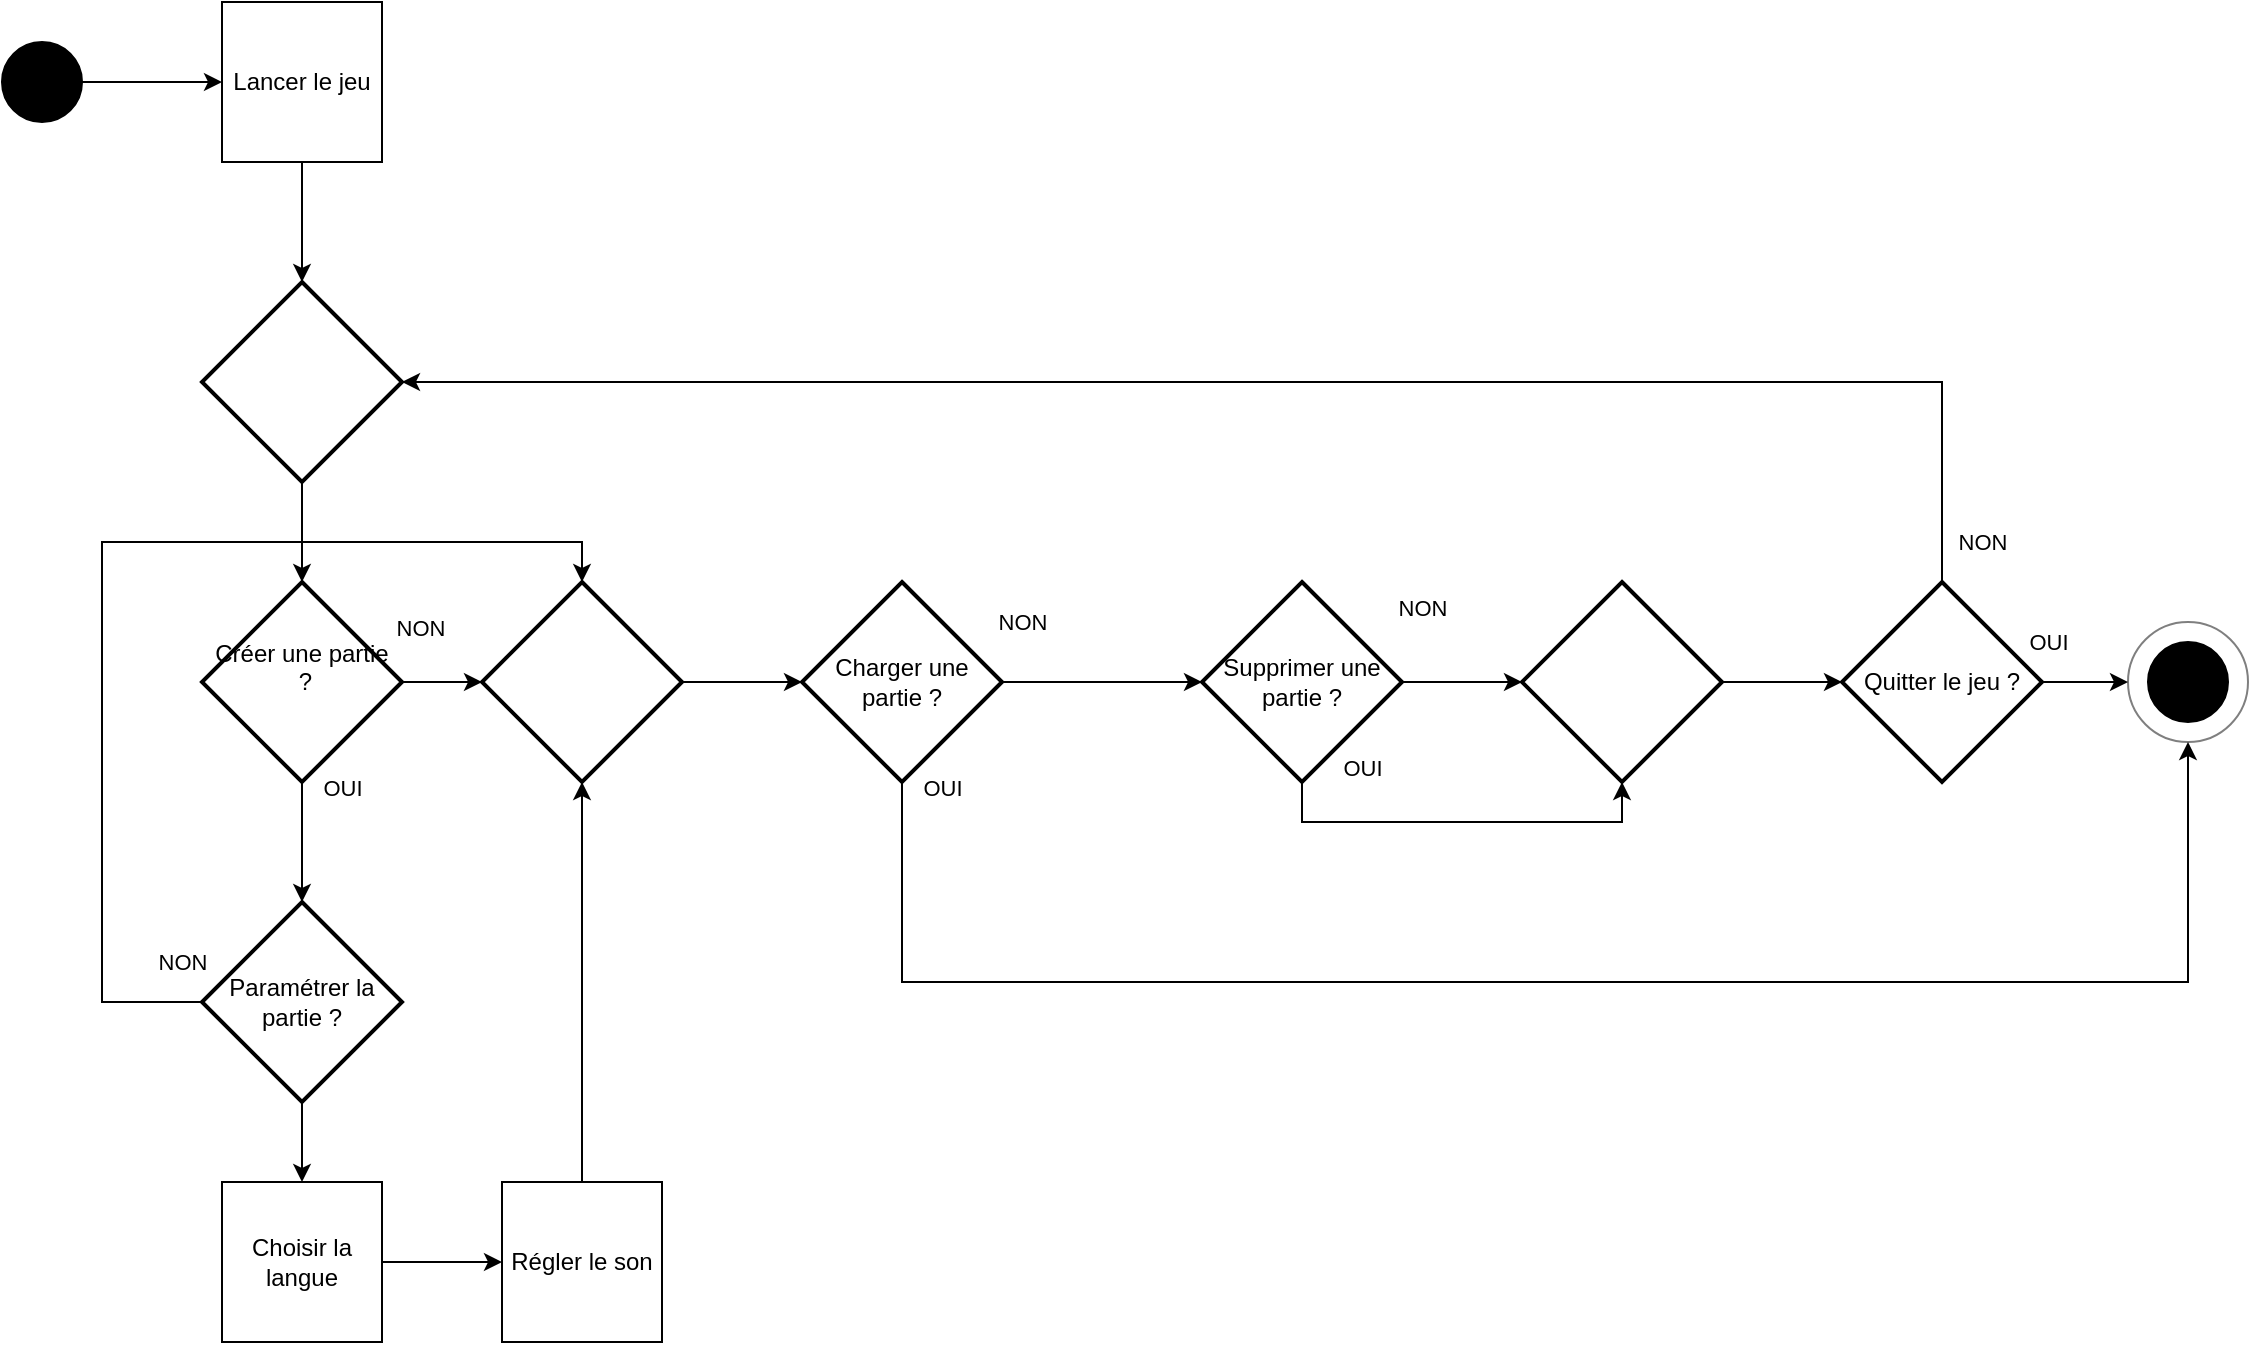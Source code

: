 <mxfile version="25.0.3">
  <diagram name="Page-1" id="DrpccX8yCWr1qNjOXeAT">
    <mxGraphModel dx="1400" dy="1876" grid="1" gridSize="10" guides="1" tooltips="1" connect="1" arrows="1" fold="1" page="1" pageScale="1" pageWidth="827" pageHeight="1169" math="0" shadow="0">
      <root>
        <mxCell id="0" />
        <mxCell id="1" parent="0" />
        <mxCell id="suShTrsIFutGuFCYmA1w-5" style="edgeStyle=orthogonalEdgeStyle;rounded=0;orthogonalLoop=1;jettySize=auto;html=1;" edge="1" parent="1" source="suShTrsIFutGuFCYmA1w-1" target="suShTrsIFutGuFCYmA1w-4">
          <mxGeometry relative="1" as="geometry" />
        </mxCell>
        <mxCell id="suShTrsIFutGuFCYmA1w-1" value="" style="ellipse;whiteSpace=wrap;html=1;aspect=fixed;fillColor=#000000;" vertex="1" parent="1">
          <mxGeometry x="40" y="-70" width="40" height="40" as="geometry" />
        </mxCell>
        <mxCell id="suShTrsIFutGuFCYmA1w-2" value="" style="ellipse;whiteSpace=wrap;html=1;aspect=fixed;fillColor=#000000;" vertex="1" parent="1">
          <mxGeometry x="1113" y="230" width="40" height="40" as="geometry" />
        </mxCell>
        <mxCell id="suShTrsIFutGuFCYmA1w-3" value="" style="ellipse;whiteSpace=wrap;html=1;aspect=fixed;strokeOpacity=50;fillOpacity=0;" vertex="1" parent="1">
          <mxGeometry x="1103" y="220" width="60" height="60" as="geometry" />
        </mxCell>
        <mxCell id="suShTrsIFutGuFCYmA1w-45" style="edgeStyle=orthogonalEdgeStyle;rounded=0;orthogonalLoop=1;jettySize=auto;html=1;" edge="1" parent="1" source="suShTrsIFutGuFCYmA1w-4" target="suShTrsIFutGuFCYmA1w-23">
          <mxGeometry relative="1" as="geometry" />
        </mxCell>
        <mxCell id="suShTrsIFutGuFCYmA1w-4" value="Lancer le jeu" style="whiteSpace=wrap;html=1;aspect=fixed;" vertex="1" parent="1">
          <mxGeometry x="150" y="-90" width="80" height="80" as="geometry" />
        </mxCell>
        <mxCell id="suShTrsIFutGuFCYmA1w-21" style="edgeStyle=orthogonalEdgeStyle;rounded=0;orthogonalLoop=1;jettySize=auto;html=1;" edge="1" parent="1" source="suShTrsIFutGuFCYmA1w-7" target="suShTrsIFutGuFCYmA1w-19">
          <mxGeometry relative="1" as="geometry" />
        </mxCell>
        <mxCell id="suShTrsIFutGuFCYmA1w-7" value="Paramétrer la partie ?" style="strokeWidth=2;html=1;shape=mxgraph.flowchart.decision;whiteSpace=wrap;" vertex="1" parent="1">
          <mxGeometry x="140" y="360" width="100" height="100" as="geometry" />
        </mxCell>
        <mxCell id="suShTrsIFutGuFCYmA1w-36" style="edgeStyle=orthogonalEdgeStyle;rounded=0;orthogonalLoop=1;jettySize=auto;html=1;" edge="1" parent="1" source="suShTrsIFutGuFCYmA1w-8" target="suShTrsIFutGuFCYmA1w-33">
          <mxGeometry relative="1" as="geometry" />
        </mxCell>
        <mxCell id="suShTrsIFutGuFCYmA1w-37" value="&lt;div&gt;NON&lt;/div&gt;&lt;div&gt;&lt;br&gt;&lt;/div&gt;" style="edgeLabel;html=1;align=center;verticalAlign=middle;resizable=0;points=[];" vertex="1" connectable="0" parent="suShTrsIFutGuFCYmA1w-36">
          <mxGeometry x="-0.55" y="2" relative="1" as="geometry">
            <mxPoint y="-18" as="offset" />
          </mxGeometry>
        </mxCell>
        <mxCell id="suShTrsIFutGuFCYmA1w-8" value="&lt;div&gt;Créer une partie&lt;/div&gt;&lt;div&gt;&amp;nbsp;?&lt;/div&gt;&lt;div&gt;&lt;br&gt;&lt;/div&gt;" style="strokeWidth=2;html=1;shape=mxgraph.flowchart.decision;whiteSpace=wrap;" vertex="1" parent="1">
          <mxGeometry x="140" y="200" width="100" height="100" as="geometry" />
        </mxCell>
        <mxCell id="suShTrsIFutGuFCYmA1w-15" style="edgeStyle=orthogonalEdgeStyle;rounded=0;orthogonalLoop=1;jettySize=auto;html=1;" edge="1" parent="1" source="suShTrsIFutGuFCYmA1w-9" target="suShTrsIFutGuFCYmA1w-11">
          <mxGeometry relative="1" as="geometry" />
        </mxCell>
        <mxCell id="suShTrsIFutGuFCYmA1w-16" value="NON" style="edgeLabel;html=1;align=center;verticalAlign=middle;resizable=0;points=[];" vertex="1" connectable="0" parent="suShTrsIFutGuFCYmA1w-15">
          <mxGeometry x="-0.2" y="-3" relative="1" as="geometry">
            <mxPoint x="-30" y="-33" as="offset" />
          </mxGeometry>
        </mxCell>
        <mxCell id="suShTrsIFutGuFCYmA1w-40" style="edgeStyle=orthogonalEdgeStyle;rounded=0;orthogonalLoop=1;jettySize=auto;html=1;entryX=0.5;entryY=1;entryDx=0;entryDy=0;" edge="1" parent="1" source="suShTrsIFutGuFCYmA1w-9" target="suShTrsIFutGuFCYmA1w-3">
          <mxGeometry relative="1" as="geometry">
            <Array as="points">
              <mxPoint x="490" y="400" />
              <mxPoint x="1133" y="400" />
            </Array>
          </mxGeometry>
        </mxCell>
        <mxCell id="suShTrsIFutGuFCYmA1w-41" value="&lt;div&gt;OUI&lt;/div&gt;&lt;div&gt;&lt;br&gt;&lt;/div&gt;" style="edgeLabel;html=1;align=center;verticalAlign=middle;resizable=0;points=[];" vertex="1" connectable="0" parent="suShTrsIFutGuFCYmA1w-40">
          <mxGeometry x="-0.9" y="-4" relative="1" as="geometry">
            <mxPoint x="24" y="-33" as="offset" />
          </mxGeometry>
        </mxCell>
        <mxCell id="suShTrsIFutGuFCYmA1w-9" value="&lt;div&gt;Charger une partie ?&lt;/div&gt;" style="strokeWidth=2;html=1;shape=mxgraph.flowchart.decision;whiteSpace=wrap;" vertex="1" parent="1">
          <mxGeometry x="440" y="200" width="100" height="100" as="geometry" />
        </mxCell>
        <mxCell id="suShTrsIFutGuFCYmA1w-29" style="edgeStyle=orthogonalEdgeStyle;rounded=0;orthogonalLoop=1;jettySize=auto;html=1;" edge="1" parent="1" source="suShTrsIFutGuFCYmA1w-11" target="suShTrsIFutGuFCYmA1w-28">
          <mxGeometry relative="1" as="geometry" />
        </mxCell>
        <mxCell id="suShTrsIFutGuFCYmA1w-30" value="&lt;div&gt;NON&lt;/div&gt;&lt;div&gt;&lt;br&gt;&lt;/div&gt;" style="edgeLabel;html=1;align=center;verticalAlign=middle;resizable=0;points=[];" vertex="1" connectable="0" parent="suShTrsIFutGuFCYmA1w-29">
          <mxGeometry x="0.1" y="1" relative="1" as="geometry">
            <mxPoint x="-23" y="-29" as="offset" />
          </mxGeometry>
        </mxCell>
        <mxCell id="suShTrsIFutGuFCYmA1w-11" value="Supprimer une partie ?" style="strokeWidth=2;html=1;shape=mxgraph.flowchart.decision;whiteSpace=wrap;" vertex="1" parent="1">
          <mxGeometry x="640" y="200" width="100" height="100" as="geometry" />
        </mxCell>
        <mxCell id="suShTrsIFutGuFCYmA1w-17" style="edgeStyle=orthogonalEdgeStyle;rounded=0;orthogonalLoop=1;jettySize=auto;html=1;entryX=0.5;entryY=0;entryDx=0;entryDy=0;entryPerimeter=0;" edge="1" parent="1" source="suShTrsIFutGuFCYmA1w-8" target="suShTrsIFutGuFCYmA1w-7">
          <mxGeometry relative="1" as="geometry" />
        </mxCell>
        <mxCell id="suShTrsIFutGuFCYmA1w-18" value="&lt;div&gt;OUI&lt;/div&gt;&lt;div&gt;&lt;br&gt;&lt;/div&gt;" style="edgeLabel;html=1;align=center;verticalAlign=middle;resizable=0;points=[];" vertex="1" connectable="0" parent="suShTrsIFutGuFCYmA1w-17">
          <mxGeometry x="-0.233" y="-1" relative="1" as="geometry">
            <mxPoint x="21" y="-13" as="offset" />
          </mxGeometry>
        </mxCell>
        <mxCell id="suShTrsIFutGuFCYmA1w-22" style="edgeStyle=orthogonalEdgeStyle;rounded=0;orthogonalLoop=1;jettySize=auto;html=1;" edge="1" parent="1" source="suShTrsIFutGuFCYmA1w-19" target="suShTrsIFutGuFCYmA1w-20">
          <mxGeometry relative="1" as="geometry" />
        </mxCell>
        <mxCell id="suShTrsIFutGuFCYmA1w-19" value="Choisir la langue" style="whiteSpace=wrap;html=1;aspect=fixed;" vertex="1" parent="1">
          <mxGeometry x="150" y="500" width="80" height="80" as="geometry" />
        </mxCell>
        <mxCell id="suShTrsIFutGuFCYmA1w-35" style="edgeStyle=orthogonalEdgeStyle;rounded=0;orthogonalLoop=1;jettySize=auto;html=1;" edge="1" parent="1" source="suShTrsIFutGuFCYmA1w-20" target="suShTrsIFutGuFCYmA1w-33">
          <mxGeometry relative="1" as="geometry" />
        </mxCell>
        <mxCell id="suShTrsIFutGuFCYmA1w-20" value="Régler le son" style="whiteSpace=wrap;html=1;aspect=fixed;" vertex="1" parent="1">
          <mxGeometry x="290" y="500" width="80" height="80" as="geometry" />
        </mxCell>
        <mxCell id="suShTrsIFutGuFCYmA1w-23" value="" style="strokeWidth=2;html=1;shape=mxgraph.flowchart.decision;whiteSpace=wrap;" vertex="1" parent="1">
          <mxGeometry x="140" y="50" width="100" height="100" as="geometry" />
        </mxCell>
        <mxCell id="suShTrsIFutGuFCYmA1w-25" style="edgeStyle=orthogonalEdgeStyle;rounded=0;orthogonalLoop=1;jettySize=auto;html=1;" edge="1" parent="1" source="suShTrsIFutGuFCYmA1w-24" target="suShTrsIFutGuFCYmA1w-3">
          <mxGeometry relative="1" as="geometry" />
        </mxCell>
        <mxCell id="suShTrsIFutGuFCYmA1w-26" value="OUI" style="edgeLabel;html=1;align=center;verticalAlign=middle;resizable=0;points=[];" vertex="1" connectable="0" parent="suShTrsIFutGuFCYmA1w-25">
          <mxGeometry x="-0.302" relative="1" as="geometry">
            <mxPoint x="-12" y="-20" as="offset" />
          </mxGeometry>
        </mxCell>
        <mxCell id="suShTrsIFutGuFCYmA1w-24" value="Quitter le jeu ?" style="strokeWidth=2;html=1;shape=mxgraph.flowchart.decision;whiteSpace=wrap;" vertex="1" parent="1">
          <mxGeometry x="960" y="200" width="100" height="100" as="geometry" />
        </mxCell>
        <mxCell id="suShTrsIFutGuFCYmA1w-28" value="" style="strokeWidth=2;html=1;shape=mxgraph.flowchart.decision;whiteSpace=wrap;" vertex="1" parent="1">
          <mxGeometry x="800" y="200" width="100" height="100" as="geometry" />
        </mxCell>
        <mxCell id="suShTrsIFutGuFCYmA1w-31" style="edgeStyle=orthogonalEdgeStyle;rounded=0;orthogonalLoop=1;jettySize=auto;html=1;entryX=0.5;entryY=1;entryDx=0;entryDy=0;entryPerimeter=0;" edge="1" parent="1" source="suShTrsIFutGuFCYmA1w-11" target="suShTrsIFutGuFCYmA1w-28">
          <mxGeometry relative="1" as="geometry">
            <Array as="points">
              <mxPoint x="690" y="320" />
              <mxPoint x="850" y="320" />
            </Array>
          </mxGeometry>
        </mxCell>
        <mxCell id="suShTrsIFutGuFCYmA1w-32" value="&lt;div&gt;OUI&lt;/div&gt;&lt;div&gt;&lt;br&gt;&lt;/div&gt;" style="edgeLabel;html=1;align=center;verticalAlign=middle;resizable=0;points=[];" vertex="1" connectable="0" parent="suShTrsIFutGuFCYmA1w-31">
          <mxGeometry x="-0.46" y="3" relative="1" as="geometry">
            <mxPoint x="-4" y="-17" as="offset" />
          </mxGeometry>
        </mxCell>
        <mxCell id="suShTrsIFutGuFCYmA1w-38" style="edgeStyle=orthogonalEdgeStyle;rounded=0;orthogonalLoop=1;jettySize=auto;html=1;" edge="1" parent="1" source="suShTrsIFutGuFCYmA1w-33" target="suShTrsIFutGuFCYmA1w-9">
          <mxGeometry relative="1" as="geometry" />
        </mxCell>
        <mxCell id="suShTrsIFutGuFCYmA1w-33" value="" style="strokeWidth=2;html=1;shape=mxgraph.flowchart.decision;whiteSpace=wrap;" vertex="1" parent="1">
          <mxGeometry x="280" y="200" width="100" height="100" as="geometry" />
        </mxCell>
        <mxCell id="suShTrsIFutGuFCYmA1w-42" style="edgeStyle=orthogonalEdgeStyle;rounded=0;orthogonalLoop=1;jettySize=auto;html=1;entryX=0.5;entryY=0;entryDx=0;entryDy=0;entryPerimeter=0;" edge="1" parent="1" source="suShTrsIFutGuFCYmA1w-7" target="suShTrsIFutGuFCYmA1w-33">
          <mxGeometry relative="1" as="geometry">
            <Array as="points">
              <mxPoint x="90" y="410" />
              <mxPoint x="90" y="180" />
              <mxPoint x="330" y="180" />
            </Array>
          </mxGeometry>
        </mxCell>
        <mxCell id="suShTrsIFutGuFCYmA1w-43" value="NON" style="edgeLabel;html=1;align=center;verticalAlign=middle;resizable=0;points=[];" vertex="1" connectable="0" parent="suShTrsIFutGuFCYmA1w-42">
          <mxGeometry x="-0.918" y="-2" relative="1" as="geometry">
            <mxPoint x="12" y="-18" as="offset" />
          </mxGeometry>
        </mxCell>
        <mxCell id="suShTrsIFutGuFCYmA1w-44" style="edgeStyle=orthogonalEdgeStyle;rounded=0;orthogonalLoop=1;jettySize=auto;html=1;entryX=0;entryY=0.5;entryDx=0;entryDy=0;entryPerimeter=0;" edge="1" parent="1" source="suShTrsIFutGuFCYmA1w-28" target="suShTrsIFutGuFCYmA1w-24">
          <mxGeometry relative="1" as="geometry" />
        </mxCell>
        <mxCell id="suShTrsIFutGuFCYmA1w-46" style="edgeStyle=orthogonalEdgeStyle;rounded=0;orthogonalLoop=1;jettySize=auto;html=1;entryX=0.5;entryY=0;entryDx=0;entryDy=0;entryPerimeter=0;" edge="1" parent="1" source="suShTrsIFutGuFCYmA1w-23" target="suShTrsIFutGuFCYmA1w-8">
          <mxGeometry relative="1" as="geometry" />
        </mxCell>
        <mxCell id="suShTrsIFutGuFCYmA1w-48" style="edgeStyle=orthogonalEdgeStyle;rounded=0;orthogonalLoop=1;jettySize=auto;html=1;entryX=1;entryY=0.5;entryDx=0;entryDy=0;entryPerimeter=0;" edge="1" parent="1" source="suShTrsIFutGuFCYmA1w-24" target="suShTrsIFutGuFCYmA1w-23">
          <mxGeometry relative="1" as="geometry">
            <Array as="points">
              <mxPoint x="1010" y="100" />
            </Array>
          </mxGeometry>
        </mxCell>
        <mxCell id="suShTrsIFutGuFCYmA1w-49" value="NON" style="edgeLabel;html=1;align=center;verticalAlign=middle;resizable=0;points=[];" vertex="1" connectable="0" parent="suShTrsIFutGuFCYmA1w-48">
          <mxGeometry x="-0.919" y="1" relative="1" as="geometry">
            <mxPoint x="21" y="15" as="offset" />
          </mxGeometry>
        </mxCell>
      </root>
    </mxGraphModel>
  </diagram>
</mxfile>
